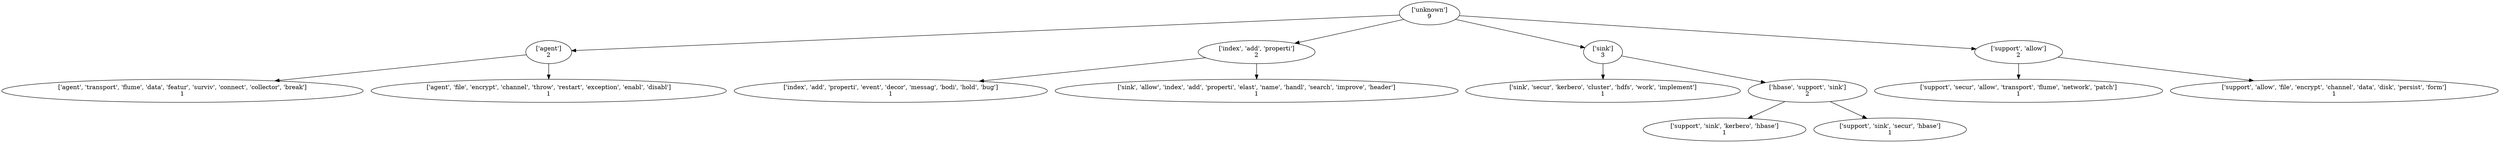 strict digraph  {
	"['unknown']
9" -> "['agent']
2";
	"['unknown']
9" -> "['index', 'add', 'properti']
2";
	"['unknown']
9" -> "['sink']
3";
	"['unknown']
9" -> "['support', 'allow']
2";
	"['agent']
2" -> "['agent', 'transport', 'flume', 'data', 'featur', 'surviv', 'connect', 'collector', 'break']
1";
	"['agent']
2" -> "['agent', 'file', 'encrypt', 'channel', 'throw', 'restart', 'exception', 'enabl', 'disabl']
1";
	"['index', 'add', 'properti']
2" -> "['index', 'add', 'properti', 'event', 'decor', 'messag', 'bodi', 'hold', 'bug']
1";
	"['index', 'add', 'properti']
2" -> "['sink', 'allow', 'index', 'add', 'properti', 'elast', 'name', 'handl', 'search', 'improve', 'header']
1";
	"['sink']
3" -> "['sink', 'secur', 'kerbero', 'cluster', 'hdfs', 'work', 'implement']
1";
	"['sink']
3" -> "['hbase', 'support', 'sink']
2";
	"['support', 'allow']
2" -> "['support', 'secur', 'allow', 'transport', 'flume', 'network', 'patch']
1";
	"['support', 'allow']
2" -> "['support', 'allow', 'file', 'encrypt', 'channel', 'data', 'disk', 'persist', 'form']
1";
	"['hbase', 'support', 'sink']
2" -> "['support', 'sink', 'kerbero', 'hbase']
1";
	"['hbase', 'support', 'sink']
2" -> "['support', 'sink', 'secur', 'hbase']
1";
}
